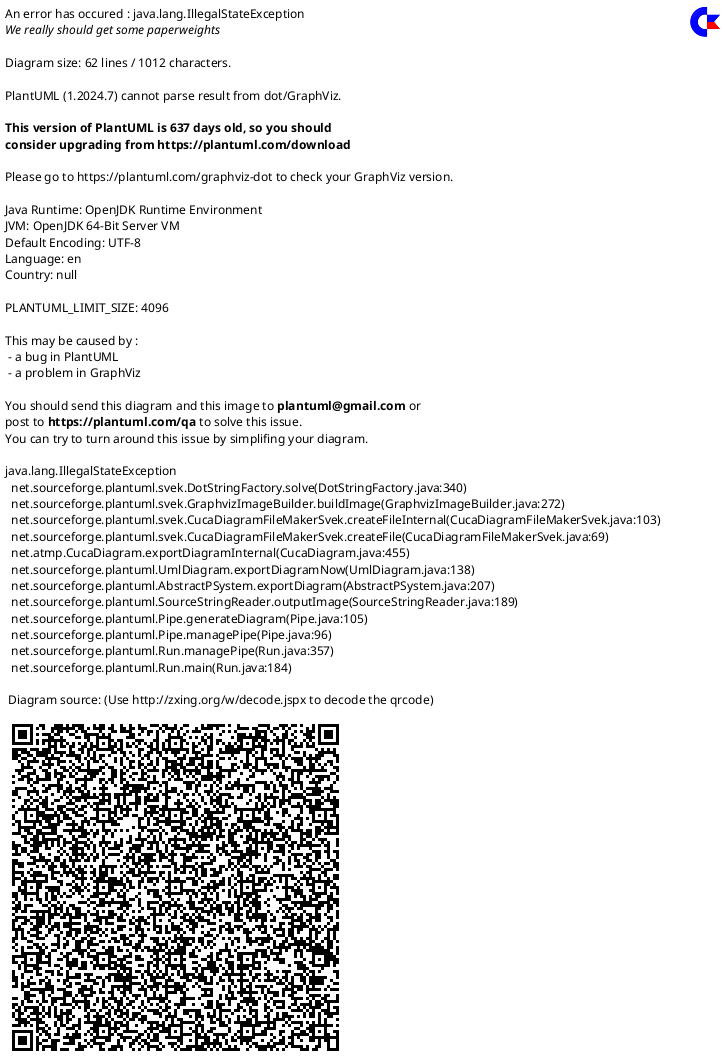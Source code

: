 @startuml basic-concept
title Docker Image Roles

rectangle Hosting {
  rectangle app as app'' {
  }
}

rectangle Remote {
  rectangle builder as builder' {
  }
  rectangle runner as runner' {
  }
  rectangle app as app' {
  }

  "builder'" -[hidden]r- "runner'"
  "runner'" -[hidden]r- "app'"
}

rectangle "local/CI" {
  rectangle builder #line.bold {
    rectangle dev {
    }
    rectangle runtime {
    }
    dev -> runtime : compile\nslim down
  }
  rectangle runner #line.bold {
    rectangle runtime as runtime' #line.dotted {
    }
  }

  collections app #line.bold
  note bottom of app
  Dockerfile
  several CMDs or
  ENTRYPOINTs
  end note

  runtime -[hidden]r- "runtime'"
  runtime -> "runtime'"

  "runtime'" -> app

  rectangle source {
  }
  rectangle source' {
  }

  source -u-> dev : install\npackages
  source -u-> runtime : compile\napp
  runtime --> "source'"
  "source'" -u-> "runtime'" : whole
}

builder -u-> "builder'"
runner -u-> "runner'"
app -u-> "app'"

"app'" -u-> "app''"
@enduml
